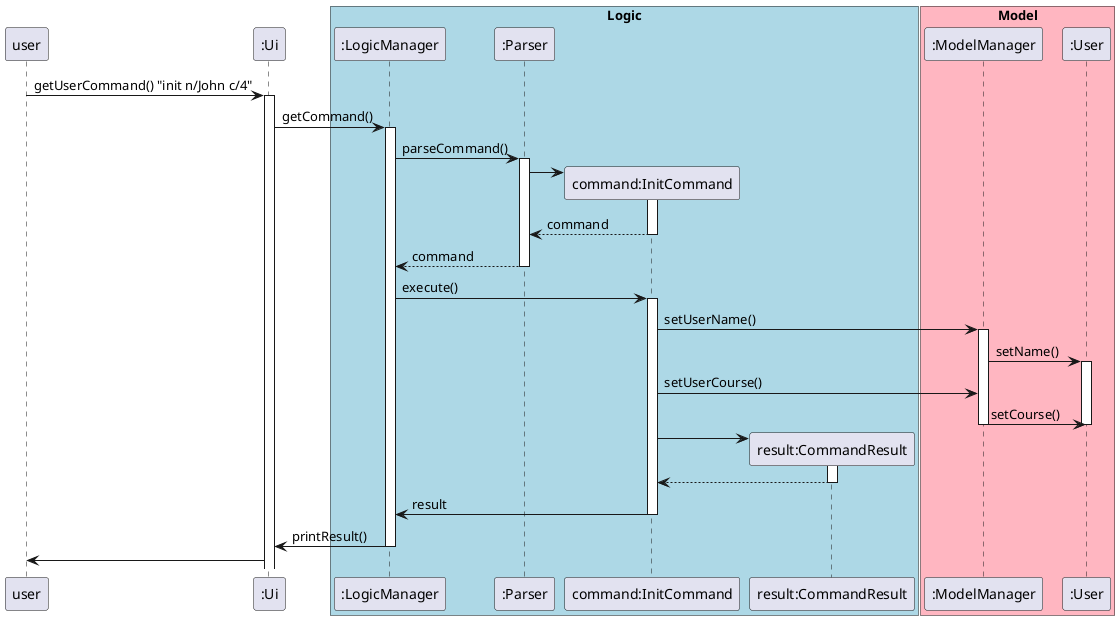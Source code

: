 @startuml
participant user
participant ":Ui" as Ui

box "Logic" #LightBlue
participant ":LogicManager" as LogicManager
participant ":Parser" as Parser
participant "command:InitCommand" as InitCommand
participant "result:CommandResult" as CommandResult
end box

box "Model" #LightPink
participant ":ModelManager" as ModelManager
participant ":User" as User
end box


user -> Ui: getUserCommand() "init n/John c/4"
activate Ui

Ui -> LogicManager: getCommand()
activate LogicManager

LogicManager -> Parser: parseCommand()
activate Parser

create InitCommand
Parser -> InitCommand
activate InitCommand

InitCommand --> Parser: command
deactivate InitCommand


Parser --> LogicManager: command
deactivate Parser


LogicManager -> InitCommand: execute()
activate InitCommand

InitCommand -> ModelManager: setUserName()
activate ModelManager

ModelManager -> User: setName()
activate User

InitCommand -> ModelManager: setUserCourse()

ModelManager -> User: setCourse()
deactivate User
deactivate ModelManager

create CommandResult
"InitCommand" -> CommandResult
activate CommandResult
CommandResult --> "InitCommand"
deactivate CommandResult

"InitCommand" -> LogicManager: result
deactivate "InitCommand"

LogicManager -> Ui: printResult()
deactivate "LogicManager"

Ui -> user

@enduml